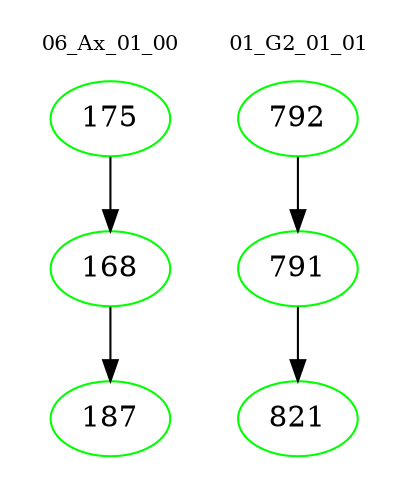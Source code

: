 digraph{
subgraph cluster_0 {
color = white
label = "06_Ax_01_00";
fontsize=10;
T0_175 [label="175", color="green"]
T0_175 -> T0_168 [color="black"]
T0_168 [label="168", color="green"]
T0_168 -> T0_187 [color="black"]
T0_187 [label="187", color="green"]
}
subgraph cluster_1 {
color = white
label = "01_G2_01_01";
fontsize=10;
T1_792 [label="792", color="green"]
T1_792 -> T1_791 [color="black"]
T1_791 [label="791", color="green"]
T1_791 -> T1_821 [color="black"]
T1_821 [label="821", color="green"]
}
}
